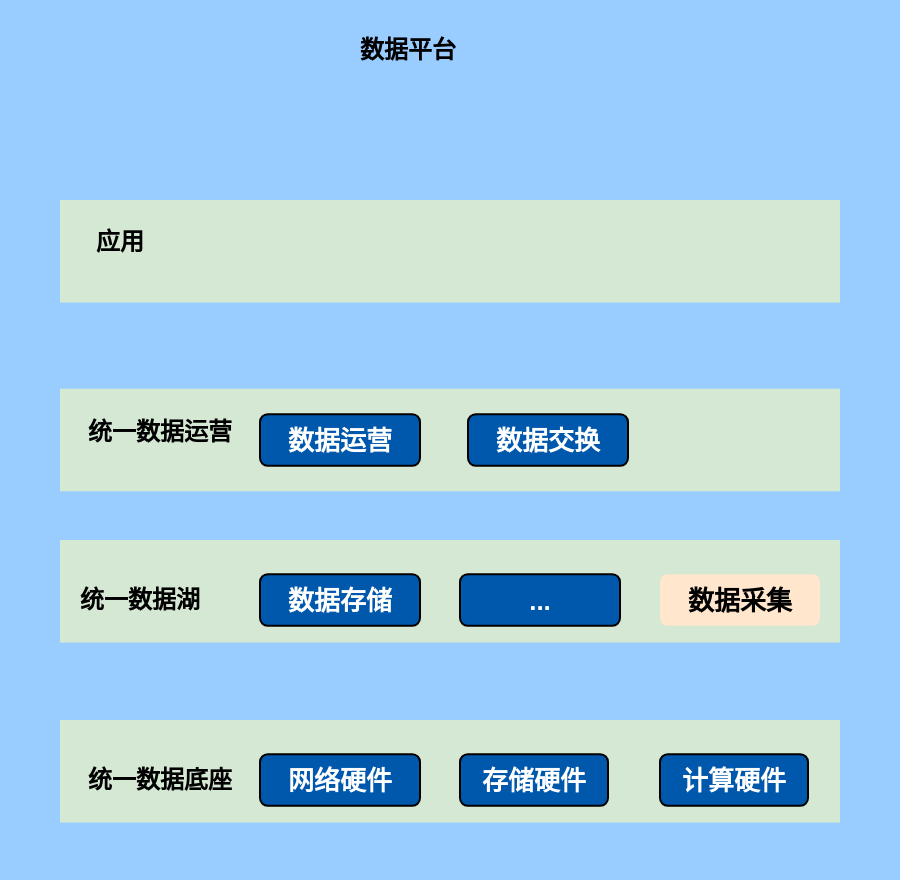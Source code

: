 <mxfile version="25.0.3">
  <diagram name="第 1 页" id="esoSkzXpCoBOoMPdtS_s">
    <mxGraphModel dx="910" dy="490" grid="1" gridSize="10" guides="1" tooltips="1" connect="1" arrows="1" fold="1" page="1" pageScale="1" pageWidth="827" pageHeight="1169" math="0" shadow="0">
      <root>
        <mxCell id="0" />
        <mxCell id="1" parent="0" />
        <mxCell id="Hz8do1xcwLAu2_MjNyLG-2" value="" style="rounded=0;whiteSpace=wrap;html=1;fillColor=#99CCFF;strokeColor=none;" vertex="1" parent="1">
          <mxGeometry x="180" y="200" width="450" height="440" as="geometry" />
        </mxCell>
        <mxCell id="Hz8do1xcwLAu2_MjNyLG-3" value="" style="rounded=0;whiteSpace=wrap;html=1;fillColor=#d5e8d4;strokeColor=none;" vertex="1" parent="1">
          <mxGeometry x="210" y="560" width="390" height="51.29" as="geometry" />
        </mxCell>
        <mxCell id="Hz8do1xcwLAu2_MjNyLG-4" value="数据平台" style="text;html=1;align=center;verticalAlign=middle;whiteSpace=wrap;rounded=0;fontStyle=1" vertex="1" parent="1">
          <mxGeometry x="354" y="210" width="60" height="30" as="geometry" />
        </mxCell>
        <mxCell id="Hz8do1xcwLAu2_MjNyLG-5" value="统一数据底座" style="text;html=1;align=center;verticalAlign=middle;whiteSpace=wrap;rounded=0;fontStyle=1" vertex="1" parent="1">
          <mxGeometry x="210" y="560" width="100" height="60" as="geometry" />
        </mxCell>
        <mxCell id="Hz8do1xcwLAu2_MjNyLG-6" value="" style="rounded=0;whiteSpace=wrap;html=1;fillColor=#d5e8d4;strokeColor=none;" vertex="1" parent="1">
          <mxGeometry x="210" y="470" width="390" height="51.29" as="geometry" />
        </mxCell>
        <mxCell id="Hz8do1xcwLAu2_MjNyLG-7" value="统一数据湖" style="text;html=1;align=center;verticalAlign=middle;whiteSpace=wrap;rounded=0;fontStyle=1" vertex="1" parent="1">
          <mxGeometry x="210" y="470" width="80" height="60" as="geometry" />
        </mxCell>
        <mxCell id="Hz8do1xcwLAu2_MjNyLG-8" value="" style="rounded=0;whiteSpace=wrap;html=1;fillColor=#d5e8d4;strokeColor=none;" vertex="1" parent="1">
          <mxGeometry x="210" y="394.36" width="390" height="51.29" as="geometry" />
        </mxCell>
        <mxCell id="Hz8do1xcwLAu2_MjNyLG-9" value="统一数据运营" style="text;html=1;align=center;verticalAlign=middle;whiteSpace=wrap;rounded=0;fontStyle=1" vertex="1" parent="1">
          <mxGeometry x="220" y="385.65" width="80" height="60" as="geometry" />
        </mxCell>
        <mxCell id="Hz8do1xcwLAu2_MjNyLG-10" value="" style="rounded=0;whiteSpace=wrap;html=1;fillColor=#d5e8d4;strokeColor=none;" vertex="1" parent="1">
          <mxGeometry x="210" y="300" width="390" height="51.29" as="geometry" />
        </mxCell>
        <mxCell id="Hz8do1xcwLAu2_MjNyLG-11" value="应用" style="text;html=1;align=center;verticalAlign=middle;whiteSpace=wrap;rounded=0;fontStyle=1" vertex="1" parent="1">
          <mxGeometry x="220" y="291.29" width="40" height="60" as="geometry" />
        </mxCell>
        <mxCell id="Hz8do1xcwLAu2_MjNyLG-12" value="网络硬件" style="rounded=1;whiteSpace=wrap;html=1;fontStyle=1;fontSize=13;strokeColor=default;fillColor=#0058AC;fontColor=#FFFFFF;" vertex="1" parent="1">
          <mxGeometry x="310" y="577.14" width="80" height="25.72" as="geometry" />
        </mxCell>
        <mxCell id="Hz8do1xcwLAu2_MjNyLG-13" value="存储硬件" style="rounded=1;whiteSpace=wrap;html=1;fontStyle=1;fontSize=13;strokeColor=default;fillColor=#0058AC;fontColor=#FFFFFF;" vertex="1" parent="1">
          <mxGeometry x="410" y="577.14" width="74" height="25.72" as="geometry" />
        </mxCell>
        <mxCell id="Hz8do1xcwLAu2_MjNyLG-14" value="计算硬件" style="rounded=1;whiteSpace=wrap;html=1;fontStyle=1;fontSize=13;strokeColor=default;fillColor=#0058AC;fontColor=#FFFFFF;" vertex="1" parent="1">
          <mxGeometry x="510" y="577.14" width="74" height="25.72" as="geometry" />
        </mxCell>
        <mxCell id="Hz8do1xcwLAu2_MjNyLG-15" value="数据存储" style="rounded=1;whiteSpace=wrap;html=1;fontStyle=1;fontSize=13;strokeColor=default;fillColor=#0058AC;fontColor=#FFFFFF;" vertex="1" parent="1">
          <mxGeometry x="310" y="487.14" width="80" height="25.72" as="geometry" />
        </mxCell>
        <mxCell id="Hz8do1xcwLAu2_MjNyLG-16" value="数据采集" style="rounded=1;whiteSpace=wrap;html=1;fontStyle=1;fontSize=13;strokeColor=none;fillColor=#ffe6cc;" vertex="1" parent="1">
          <mxGeometry x="510" y="487.14" width="80" height="25.72" as="geometry" />
        </mxCell>
        <mxCell id="Hz8do1xcwLAu2_MjNyLG-17" value="..." style="rounded=1;whiteSpace=wrap;html=1;fontStyle=1;fontSize=13;strokeColor=default;fillColor=#0058AC;fontColor=#FFFFFF;" vertex="1" parent="1">
          <mxGeometry x="410" y="487.14" width="80" height="25.72" as="geometry" />
        </mxCell>
        <mxCell id="Hz8do1xcwLAu2_MjNyLG-18" value="数据运营" style="rounded=1;whiteSpace=wrap;html=1;fontStyle=1;fontSize=13;strokeColor=default;fillColor=#0058AC;fontColor=#FFFFFF;" vertex="1" parent="1">
          <mxGeometry x="310" y="407.15" width="80" height="25.72" as="geometry" />
        </mxCell>
        <mxCell id="Hz8do1xcwLAu2_MjNyLG-19" value="数据交换" style="rounded=1;whiteSpace=wrap;html=1;fontStyle=1;fontSize=13;strokeColor=default;fillColor=#0058AC;fontColor=#FFFFFF;" vertex="1" parent="1">
          <mxGeometry x="414" y="407.15" width="80" height="25.72" as="geometry" />
        </mxCell>
      </root>
    </mxGraphModel>
  </diagram>
</mxfile>
